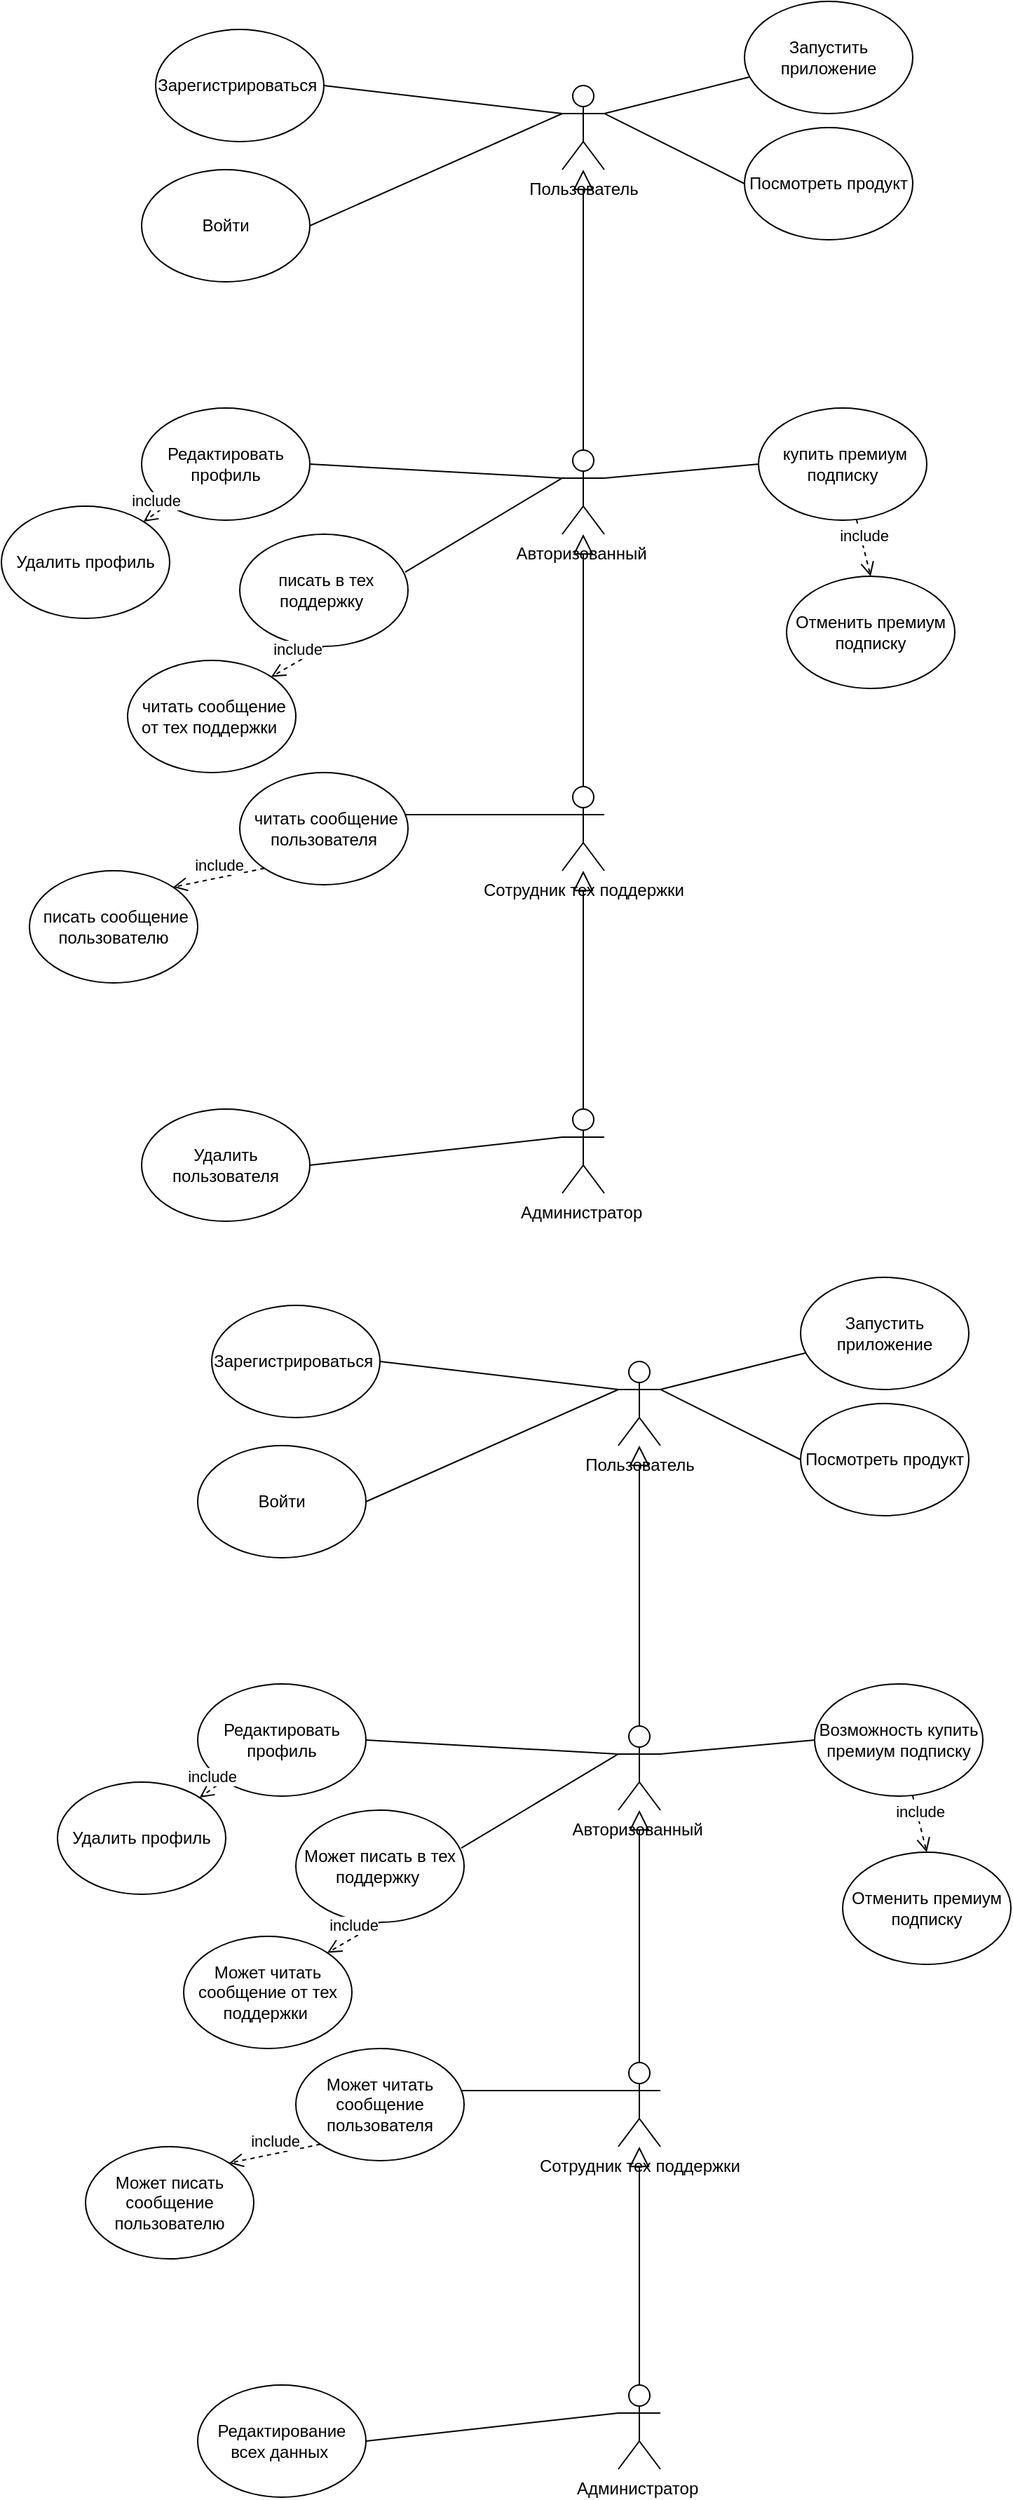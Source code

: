 <mxfile version="22.0.2" type="github">
  <diagram name="Страница — 1" id="S0ekJQ76ugPjxJWExmL1">
    <mxGraphModel dx="1002" dy="585" grid="1" gridSize="10" guides="1" tooltips="1" connect="1" arrows="1" fold="1" page="1" pageScale="1" pageWidth="827" pageHeight="1169" math="0" shadow="0">
      <root>
        <mxCell id="0" />
        <mxCell id="1" parent="0" />
        <mxCell id="cGE_5ViqhjNnYanDLGzq-1" value="Пользователь" style="shape=umlActor;verticalLabelPosition=bottom;verticalAlign=top;html=1;outlineConnect=0;" parent="1" vertex="1">
          <mxGeometry x="430" y="60" width="30" height="60" as="geometry" />
        </mxCell>
        <mxCell id="cGE_5ViqhjNnYanDLGzq-2" value="Авторизованный&amp;nbsp;&lt;br&gt;" style="shape=umlActor;verticalLabelPosition=bottom;verticalAlign=top;html=1;outlineConnect=0;" parent="1" vertex="1">
          <mxGeometry x="430" y="320" width="30" height="60" as="geometry" />
        </mxCell>
        <mxCell id="cGE_5ViqhjNnYanDLGzq-4" value="Сотрудник тех поддержки&lt;br&gt;&amp;nbsp;" style="shape=umlActor;verticalLabelPosition=bottom;verticalAlign=top;html=1;outlineConnect=0;" parent="1" vertex="1">
          <mxGeometry x="430" y="560" width="30" height="60" as="geometry" />
        </mxCell>
        <mxCell id="cGE_5ViqhjNnYanDLGzq-5" value="Администратор&amp;nbsp;" style="shape=umlActor;verticalLabelPosition=bottom;verticalAlign=top;html=1;outlineConnect=0;" parent="1" vertex="1">
          <mxGeometry x="430" y="790" width="30" height="60" as="geometry" />
        </mxCell>
        <mxCell id="cGE_5ViqhjNnYanDLGzq-6" value="Зарегистрироваться&amp;nbsp;" style="ellipse;whiteSpace=wrap;html=1;" parent="1" vertex="1">
          <mxGeometry x="140" y="20" width="120" height="80" as="geometry" />
        </mxCell>
        <mxCell id="cGE_5ViqhjNnYanDLGzq-7" value="Войти" style="ellipse;whiteSpace=wrap;html=1;" parent="1" vertex="1">
          <mxGeometry x="130" y="120" width="120" height="80" as="geometry" />
        </mxCell>
        <mxCell id="cGE_5ViqhjNnYanDLGzq-8" value="" style="endArrow=none;html=1;rounded=0;entryX=0;entryY=0.5;entryDx=0;entryDy=0;exitX=1;exitY=0.333;exitDx=0;exitDy=0;exitPerimeter=0;" parent="1" source="cGE_5ViqhjNnYanDLGzq-1" target="cGE_5ViqhjNnYanDLGzq-13" edge="1">
          <mxGeometry width="50" height="50" relative="1" as="geometry">
            <mxPoint x="470" y="80" as="sourcePoint" />
            <mxPoint x="440" y="280" as="targetPoint" />
            <Array as="points" />
          </mxGeometry>
        </mxCell>
        <mxCell id="cGE_5ViqhjNnYanDLGzq-9" value="" style="endArrow=none;html=1;rounded=0;exitX=1;exitY=0.333;exitDx=0;exitDy=0;exitPerimeter=0;" parent="1" source="cGE_5ViqhjNnYanDLGzq-1" target="cGE_5ViqhjNnYanDLGzq-12" edge="1">
          <mxGeometry width="50" height="50" relative="1" as="geometry">
            <mxPoint x="480" y="90" as="sourcePoint" />
            <mxPoint x="530" y="40" as="targetPoint" />
          </mxGeometry>
        </mxCell>
        <mxCell id="cGE_5ViqhjNnYanDLGzq-10" value="" style="endArrow=none;html=1;rounded=0;entryX=0;entryY=0.333;entryDx=0;entryDy=0;entryPerimeter=0;exitX=1;exitY=0.5;exitDx=0;exitDy=0;" parent="1" source="cGE_5ViqhjNnYanDLGzq-6" target="cGE_5ViqhjNnYanDLGzq-1" edge="1">
          <mxGeometry width="50" height="50" relative="1" as="geometry">
            <mxPoint x="290" y="120" as="sourcePoint" />
            <mxPoint x="340" y="70" as="targetPoint" />
          </mxGeometry>
        </mxCell>
        <mxCell id="cGE_5ViqhjNnYanDLGzq-11" value="" style="endArrow=none;html=1;rounded=0;exitX=1;exitY=0.5;exitDx=0;exitDy=0;" parent="1" source="cGE_5ViqhjNnYanDLGzq-7" edge="1">
          <mxGeometry width="50" height="50" relative="1" as="geometry">
            <mxPoint x="270" y="210" as="sourcePoint" />
            <mxPoint x="430" y="80" as="targetPoint" />
          </mxGeometry>
        </mxCell>
        <mxCell id="cGE_5ViqhjNnYanDLGzq-12" value="Запустить приложение" style="ellipse;whiteSpace=wrap;html=1;" parent="1" vertex="1">
          <mxGeometry x="560" width="120" height="80" as="geometry" />
        </mxCell>
        <mxCell id="cGE_5ViqhjNnYanDLGzq-13" value="Посмотреть продукт" style="ellipse;whiteSpace=wrap;html=1;" parent="1" vertex="1">
          <mxGeometry x="560" y="90" width="120" height="80" as="geometry" />
        </mxCell>
        <mxCell id="cGE_5ViqhjNnYanDLGzq-16" value="" style="endArrow=block;dashed=0;endFill=0;endSize=12;html=1;rounded=0;exitX=0.5;exitY=0;exitDx=0;exitDy=0;exitPerimeter=0;" parent="1" source="cGE_5ViqhjNnYanDLGzq-2" target="cGE_5ViqhjNnYanDLGzq-1" edge="1">
          <mxGeometry width="160" relative="1" as="geometry">
            <mxPoint x="340" y="280" as="sourcePoint" />
            <mxPoint x="480" y="170" as="targetPoint" />
          </mxGeometry>
        </mxCell>
        <mxCell id="cGE_5ViqhjNnYanDLGzq-17" value="" style="endArrow=block;dashed=0;endFill=0;endSize=12;html=1;rounded=0;exitX=0.5;exitY=0;exitDx=0;exitDy=0;exitPerimeter=0;" parent="1" source="cGE_5ViqhjNnYanDLGzq-4" target="cGE_5ViqhjNnYanDLGzq-2" edge="1">
          <mxGeometry width="160" relative="1" as="geometry">
            <mxPoint x="454" y="530" as="sourcePoint" />
            <mxPoint x="453.542" y="400" as="targetPoint" />
          </mxGeometry>
        </mxCell>
        <mxCell id="cGE_5ViqhjNnYanDLGzq-18" value="Редактировать профиль" style="ellipse;whiteSpace=wrap;html=1;" parent="1" vertex="1">
          <mxGeometry x="130" y="290" width="120" height="80" as="geometry" />
        </mxCell>
        <mxCell id="cGE_5ViqhjNnYanDLGzq-19" value="" style="endArrow=none;html=1;rounded=0;entryX=0;entryY=0.333;entryDx=0;entryDy=0;entryPerimeter=0;exitX=1;exitY=0.5;exitDx=0;exitDy=0;" parent="1" source="cGE_5ViqhjNnYanDLGzq-18" target="cGE_5ViqhjNnYanDLGzq-2" edge="1">
          <mxGeometry width="50" height="50" relative="1" as="geometry">
            <mxPoint x="360" y="310" as="sourcePoint" />
            <mxPoint x="410" y="260" as="targetPoint" />
          </mxGeometry>
        </mxCell>
        <mxCell id="cGE_5ViqhjNnYanDLGzq-20" value="Удалить профиль" style="ellipse;whiteSpace=wrap;html=1;" parent="1" vertex="1">
          <mxGeometry x="30" y="360" width="120" height="80" as="geometry" />
        </mxCell>
        <mxCell id="cGE_5ViqhjNnYanDLGzq-21" value="include" style="html=1;verticalAlign=bottom;endArrow=open;dashed=1;endSize=8;curved=0;rounded=0;" parent="1" source="cGE_5ViqhjNnYanDLGzq-18" target="cGE_5ViqhjNnYanDLGzq-20" edge="1">
          <mxGeometry relative="1" as="geometry">
            <mxPoint x="330" y="410" as="sourcePoint" />
            <mxPoint x="250" y="410" as="targetPoint" />
          </mxGeometry>
        </mxCell>
        <mxCell id="cGE_5ViqhjNnYanDLGzq-22" value="&amp;nbsp;купить премиум подписку" style="ellipse;whiteSpace=wrap;html=1;" parent="1" vertex="1">
          <mxGeometry x="570" y="290" width="120" height="80" as="geometry" />
        </mxCell>
        <mxCell id="cGE_5ViqhjNnYanDLGzq-23" value="" style="endArrow=none;html=1;rounded=0;entryX=0;entryY=0.5;entryDx=0;entryDy=0;exitX=1;exitY=0.333;exitDx=0;exitDy=0;exitPerimeter=0;" parent="1" source="cGE_5ViqhjNnYanDLGzq-2" target="cGE_5ViqhjNnYanDLGzq-22" edge="1">
          <mxGeometry width="50" height="50" relative="1" as="geometry">
            <mxPoint x="460" y="350" as="sourcePoint" />
            <mxPoint x="510" y="300" as="targetPoint" />
          </mxGeometry>
        </mxCell>
        <mxCell id="BRPn3-0SCnc0s2iGvoGP-1" value="Отменить премиум подписку" style="ellipse;whiteSpace=wrap;html=1;" parent="1" vertex="1">
          <mxGeometry x="590" y="410" width="120" height="80" as="geometry" />
        </mxCell>
        <mxCell id="BRPn3-0SCnc0s2iGvoGP-3" value="include" style="html=1;verticalAlign=bottom;endArrow=open;dashed=1;endSize=8;curved=0;rounded=0;entryX=0.5;entryY=0;entryDx=0;entryDy=0;" parent="1" source="cGE_5ViqhjNnYanDLGzq-22" target="BRPn3-0SCnc0s2iGvoGP-1" edge="1">
          <mxGeometry relative="1" as="geometry">
            <mxPoint x="600" y="409" as="sourcePoint" />
            <mxPoint x="520" y="409" as="targetPoint" />
          </mxGeometry>
        </mxCell>
        <mxCell id="BRPn3-0SCnc0s2iGvoGP-5" value="" style="endArrow=block;dashed=0;endFill=0;endSize=12;html=1;rounded=0;exitX=0.5;exitY=0;exitDx=0;exitDy=0;exitPerimeter=0;" parent="1" source="cGE_5ViqhjNnYanDLGzq-5" target="cGE_5ViqhjNnYanDLGzq-4" edge="1">
          <mxGeometry width="160" relative="1" as="geometry">
            <mxPoint x="338.83" y="730" as="sourcePoint" />
            <mxPoint x="450" y="660" as="targetPoint" />
          </mxGeometry>
        </mxCell>
        <mxCell id="BRPn3-0SCnc0s2iGvoGP-7" value="&amp;nbsp;читать сообщение от тех поддержки&amp;nbsp;" style="ellipse;whiteSpace=wrap;html=1;" parent="1" vertex="1">
          <mxGeometry x="120" y="470" width="120" height="80" as="geometry" />
        </mxCell>
        <mxCell id="BRPn3-0SCnc0s2iGvoGP-8" value="&amp;nbsp;писать в тех поддержку&amp;nbsp;" style="ellipse;whiteSpace=wrap;html=1;" parent="1" vertex="1">
          <mxGeometry x="200" y="380" width="120" height="80" as="geometry" />
        </mxCell>
        <mxCell id="BRPn3-0SCnc0s2iGvoGP-9" value="" style="endArrow=none;html=1;rounded=0;exitX=0.983;exitY=0.338;exitDx=0;exitDy=0;exitPerimeter=0;entryX=0;entryY=0.333;entryDx=0;entryDy=0;entryPerimeter=0;" parent="1" source="BRPn3-0SCnc0s2iGvoGP-8" target="cGE_5ViqhjNnYanDLGzq-2" edge="1">
          <mxGeometry width="50" height="50" relative="1" as="geometry">
            <mxPoint x="310" y="410" as="sourcePoint" />
            <mxPoint x="410" y="340" as="targetPoint" />
          </mxGeometry>
        </mxCell>
        <mxCell id="BRPn3-0SCnc0s2iGvoGP-10" value="include" style="html=1;verticalAlign=bottom;endArrow=open;dashed=1;endSize=8;curved=0;rounded=0;exitX=0.5;exitY=1;exitDx=0;exitDy=0;entryX=1;entryY=0;entryDx=0;entryDy=0;" parent="1" source="BRPn3-0SCnc0s2iGvoGP-8" target="BRPn3-0SCnc0s2iGvoGP-7" edge="1">
          <mxGeometry relative="1" as="geometry">
            <mxPoint x="350" y="490" as="sourcePoint" />
            <mxPoint x="270" y="490" as="targetPoint" />
            <Array as="points" />
          </mxGeometry>
        </mxCell>
        <mxCell id="BRPn3-0SCnc0s2iGvoGP-11" value="&amp;nbsp;писать сообщение пользователю" style="ellipse;whiteSpace=wrap;html=1;" parent="1" vertex="1">
          <mxGeometry x="50" y="620" width="120" height="80" as="geometry" />
        </mxCell>
        <mxCell id="BRPn3-0SCnc0s2iGvoGP-12" value="&amp;nbsp;читать сообщение пользователя" style="ellipse;whiteSpace=wrap;html=1;" parent="1" vertex="1">
          <mxGeometry x="200" y="550" width="120" height="80" as="geometry" />
        </mxCell>
        <mxCell id="BRPn3-0SCnc0s2iGvoGP-13" value="" style="endArrow=none;html=1;rounded=0;exitX=0.983;exitY=0.375;exitDx=0;exitDy=0;exitPerimeter=0;entryX=0;entryY=0.333;entryDx=0;entryDy=0;entryPerimeter=0;" parent="1" source="BRPn3-0SCnc0s2iGvoGP-12" target="cGE_5ViqhjNnYanDLGzq-4" edge="1">
          <mxGeometry width="50" height="50" relative="1" as="geometry">
            <mxPoint x="380" y="620" as="sourcePoint" />
            <mxPoint x="430" y="570" as="targetPoint" />
          </mxGeometry>
        </mxCell>
        <mxCell id="BRPn3-0SCnc0s2iGvoGP-15" value="include" style="html=1;verticalAlign=bottom;endArrow=open;dashed=1;endSize=8;curved=0;rounded=0;exitX=0;exitY=1;exitDx=0;exitDy=0;entryX=1;entryY=0;entryDx=0;entryDy=0;" parent="1" source="BRPn3-0SCnc0s2iGvoGP-12" target="BRPn3-0SCnc0s2iGvoGP-11" edge="1">
          <mxGeometry relative="1" as="geometry">
            <mxPoint x="350" y="690" as="sourcePoint" />
            <mxPoint x="270" y="690" as="targetPoint" />
          </mxGeometry>
        </mxCell>
        <mxCell id="BRPn3-0SCnc0s2iGvoGP-16" value="Удалить пользователя" style="ellipse;whiteSpace=wrap;html=1;" parent="1" vertex="1">
          <mxGeometry x="130" y="790" width="120" height="80" as="geometry" />
        </mxCell>
        <mxCell id="BRPn3-0SCnc0s2iGvoGP-17" value="" style="endArrow=none;html=1;rounded=0;entryX=0;entryY=0.333;entryDx=0;entryDy=0;entryPerimeter=0;exitX=1;exitY=0.5;exitDx=0;exitDy=0;" parent="1" source="BRPn3-0SCnc0s2iGvoGP-16" target="cGE_5ViqhjNnYanDLGzq-5" edge="1">
          <mxGeometry width="50" height="50" relative="1" as="geometry">
            <mxPoint x="280" y="850" as="sourcePoint" />
            <mxPoint x="330" y="800" as="targetPoint" />
          </mxGeometry>
        </mxCell>
        <mxCell id="3onVsHD3ma390GfmTJ0h-1" value="Пользователь" style="shape=umlActor;verticalLabelPosition=bottom;verticalAlign=top;html=1;outlineConnect=0;" vertex="1" parent="1">
          <mxGeometry x="470" y="970" width="30" height="60" as="geometry" />
        </mxCell>
        <mxCell id="3onVsHD3ma390GfmTJ0h-2" value="Авторизованный&amp;nbsp;&lt;br&gt;" style="shape=umlActor;verticalLabelPosition=bottom;verticalAlign=top;html=1;outlineConnect=0;" vertex="1" parent="1">
          <mxGeometry x="470" y="1230" width="30" height="60" as="geometry" />
        </mxCell>
        <mxCell id="3onVsHD3ma390GfmTJ0h-3" value="Сотрудник тех поддержки&lt;br&gt;&amp;nbsp;" style="shape=umlActor;verticalLabelPosition=bottom;verticalAlign=top;html=1;outlineConnect=0;" vertex="1" parent="1">
          <mxGeometry x="470" y="1470" width="30" height="60" as="geometry" />
        </mxCell>
        <mxCell id="3onVsHD3ma390GfmTJ0h-4" value="Администратор&amp;nbsp;" style="shape=umlActor;verticalLabelPosition=bottom;verticalAlign=top;html=1;outlineConnect=0;" vertex="1" parent="1">
          <mxGeometry x="470" y="1700" width="30" height="60" as="geometry" />
        </mxCell>
        <mxCell id="3onVsHD3ma390GfmTJ0h-5" value="Зарегистрироваться&amp;nbsp;" style="ellipse;whiteSpace=wrap;html=1;" vertex="1" parent="1">
          <mxGeometry x="180" y="930" width="120" height="80" as="geometry" />
        </mxCell>
        <mxCell id="3onVsHD3ma390GfmTJ0h-6" value="Войти" style="ellipse;whiteSpace=wrap;html=1;" vertex="1" parent="1">
          <mxGeometry x="170" y="1030" width="120" height="80" as="geometry" />
        </mxCell>
        <mxCell id="3onVsHD3ma390GfmTJ0h-7" value="" style="endArrow=none;html=1;rounded=0;entryX=0;entryY=0.5;entryDx=0;entryDy=0;exitX=1;exitY=0.333;exitDx=0;exitDy=0;exitPerimeter=0;" edge="1" parent="1" source="3onVsHD3ma390GfmTJ0h-1" target="3onVsHD3ma390GfmTJ0h-12">
          <mxGeometry width="50" height="50" relative="1" as="geometry">
            <mxPoint x="510" y="990" as="sourcePoint" />
            <mxPoint x="480" y="1190" as="targetPoint" />
            <Array as="points" />
          </mxGeometry>
        </mxCell>
        <mxCell id="3onVsHD3ma390GfmTJ0h-8" value="" style="endArrow=none;html=1;rounded=0;exitX=1;exitY=0.333;exitDx=0;exitDy=0;exitPerimeter=0;" edge="1" parent="1" source="3onVsHD3ma390GfmTJ0h-1" target="3onVsHD3ma390GfmTJ0h-11">
          <mxGeometry width="50" height="50" relative="1" as="geometry">
            <mxPoint x="520" y="1000" as="sourcePoint" />
            <mxPoint x="570" y="950" as="targetPoint" />
          </mxGeometry>
        </mxCell>
        <mxCell id="3onVsHD3ma390GfmTJ0h-9" value="" style="endArrow=none;html=1;rounded=0;entryX=0;entryY=0.333;entryDx=0;entryDy=0;entryPerimeter=0;exitX=1;exitY=0.5;exitDx=0;exitDy=0;" edge="1" parent="1" source="3onVsHD3ma390GfmTJ0h-5" target="3onVsHD3ma390GfmTJ0h-1">
          <mxGeometry width="50" height="50" relative="1" as="geometry">
            <mxPoint x="330" y="1030" as="sourcePoint" />
            <mxPoint x="380" y="980" as="targetPoint" />
          </mxGeometry>
        </mxCell>
        <mxCell id="3onVsHD3ma390GfmTJ0h-10" value="" style="endArrow=none;html=1;rounded=0;exitX=1;exitY=0.5;exitDx=0;exitDy=0;" edge="1" parent="1" source="3onVsHD3ma390GfmTJ0h-6">
          <mxGeometry width="50" height="50" relative="1" as="geometry">
            <mxPoint x="310" y="1120" as="sourcePoint" />
            <mxPoint x="470" y="990" as="targetPoint" />
          </mxGeometry>
        </mxCell>
        <mxCell id="3onVsHD3ma390GfmTJ0h-11" value="Запустить приложение" style="ellipse;whiteSpace=wrap;html=1;" vertex="1" parent="1">
          <mxGeometry x="600" y="910" width="120" height="80" as="geometry" />
        </mxCell>
        <mxCell id="3onVsHD3ma390GfmTJ0h-12" value="Посмотреть продукт" style="ellipse;whiteSpace=wrap;html=1;" vertex="1" parent="1">
          <mxGeometry x="600" y="1000" width="120" height="80" as="geometry" />
        </mxCell>
        <mxCell id="3onVsHD3ma390GfmTJ0h-13" value="" style="endArrow=block;dashed=0;endFill=0;endSize=12;html=1;rounded=0;exitX=0.5;exitY=0;exitDx=0;exitDy=0;exitPerimeter=0;" edge="1" parent="1" source="3onVsHD3ma390GfmTJ0h-2" target="3onVsHD3ma390GfmTJ0h-1">
          <mxGeometry width="160" relative="1" as="geometry">
            <mxPoint x="380" y="1190" as="sourcePoint" />
            <mxPoint x="520" y="1080" as="targetPoint" />
          </mxGeometry>
        </mxCell>
        <mxCell id="3onVsHD3ma390GfmTJ0h-14" value="" style="endArrow=block;dashed=0;endFill=0;endSize=12;html=1;rounded=0;exitX=0.5;exitY=0;exitDx=0;exitDy=0;exitPerimeter=0;" edge="1" parent="1" source="3onVsHD3ma390GfmTJ0h-3" target="3onVsHD3ma390GfmTJ0h-2">
          <mxGeometry width="160" relative="1" as="geometry">
            <mxPoint x="494" y="1440" as="sourcePoint" />
            <mxPoint x="493.542" y="1310" as="targetPoint" />
          </mxGeometry>
        </mxCell>
        <mxCell id="3onVsHD3ma390GfmTJ0h-15" value="Редактировать профиль" style="ellipse;whiteSpace=wrap;html=1;" vertex="1" parent="1">
          <mxGeometry x="170" y="1200" width="120" height="80" as="geometry" />
        </mxCell>
        <mxCell id="3onVsHD3ma390GfmTJ0h-16" value="" style="endArrow=none;html=1;rounded=0;entryX=0;entryY=0.333;entryDx=0;entryDy=0;entryPerimeter=0;exitX=1;exitY=0.5;exitDx=0;exitDy=0;" edge="1" parent="1" source="3onVsHD3ma390GfmTJ0h-15" target="3onVsHD3ma390GfmTJ0h-2">
          <mxGeometry width="50" height="50" relative="1" as="geometry">
            <mxPoint x="400" y="1220" as="sourcePoint" />
            <mxPoint x="450" y="1170" as="targetPoint" />
          </mxGeometry>
        </mxCell>
        <mxCell id="3onVsHD3ma390GfmTJ0h-17" value="Удалить профиль" style="ellipse;whiteSpace=wrap;html=1;" vertex="1" parent="1">
          <mxGeometry x="70" y="1270" width="120" height="80" as="geometry" />
        </mxCell>
        <mxCell id="3onVsHD3ma390GfmTJ0h-18" value="include" style="html=1;verticalAlign=bottom;endArrow=open;dashed=1;endSize=8;curved=0;rounded=0;" edge="1" parent="1" source="3onVsHD3ma390GfmTJ0h-15" target="3onVsHD3ma390GfmTJ0h-17">
          <mxGeometry relative="1" as="geometry">
            <mxPoint x="370" y="1320" as="sourcePoint" />
            <mxPoint x="290" y="1320" as="targetPoint" />
          </mxGeometry>
        </mxCell>
        <mxCell id="3onVsHD3ma390GfmTJ0h-19" value="Возможность купить премиум подписку" style="ellipse;whiteSpace=wrap;html=1;" vertex="1" parent="1">
          <mxGeometry x="610" y="1200" width="120" height="80" as="geometry" />
        </mxCell>
        <mxCell id="3onVsHD3ma390GfmTJ0h-20" value="" style="endArrow=none;html=1;rounded=0;entryX=0;entryY=0.5;entryDx=0;entryDy=0;exitX=1;exitY=0.333;exitDx=0;exitDy=0;exitPerimeter=0;" edge="1" parent="1" source="3onVsHD3ma390GfmTJ0h-2" target="3onVsHD3ma390GfmTJ0h-19">
          <mxGeometry width="50" height="50" relative="1" as="geometry">
            <mxPoint x="500" y="1260" as="sourcePoint" />
            <mxPoint x="550" y="1210" as="targetPoint" />
          </mxGeometry>
        </mxCell>
        <mxCell id="3onVsHD3ma390GfmTJ0h-21" value="Отменить премиум подписку" style="ellipse;whiteSpace=wrap;html=1;" vertex="1" parent="1">
          <mxGeometry x="630" y="1320" width="120" height="80" as="geometry" />
        </mxCell>
        <mxCell id="3onVsHD3ma390GfmTJ0h-22" value="include" style="html=1;verticalAlign=bottom;endArrow=open;dashed=1;endSize=8;curved=0;rounded=0;entryX=0.5;entryY=0;entryDx=0;entryDy=0;" edge="1" parent="1" source="3onVsHD3ma390GfmTJ0h-19" target="3onVsHD3ma390GfmTJ0h-21">
          <mxGeometry relative="1" as="geometry">
            <mxPoint x="640" y="1319" as="sourcePoint" />
            <mxPoint x="560" y="1319" as="targetPoint" />
          </mxGeometry>
        </mxCell>
        <mxCell id="3onVsHD3ma390GfmTJ0h-23" value="" style="endArrow=block;dashed=0;endFill=0;endSize=12;html=1;rounded=0;exitX=0.5;exitY=0;exitDx=0;exitDy=0;exitPerimeter=0;" edge="1" parent="1" source="3onVsHD3ma390GfmTJ0h-4" target="3onVsHD3ma390GfmTJ0h-3">
          <mxGeometry width="160" relative="1" as="geometry">
            <mxPoint x="378.83" y="1640" as="sourcePoint" />
            <mxPoint x="490" y="1570" as="targetPoint" />
          </mxGeometry>
        </mxCell>
        <mxCell id="3onVsHD3ma390GfmTJ0h-24" value="Может читать сообщение от тех поддержки&amp;nbsp;" style="ellipse;whiteSpace=wrap;html=1;" vertex="1" parent="1">
          <mxGeometry x="160" y="1380" width="120" height="80" as="geometry" />
        </mxCell>
        <mxCell id="3onVsHD3ma390GfmTJ0h-25" value="Может писать в тех поддержку&amp;nbsp;" style="ellipse;whiteSpace=wrap;html=1;" vertex="1" parent="1">
          <mxGeometry x="240" y="1290" width="120" height="80" as="geometry" />
        </mxCell>
        <mxCell id="3onVsHD3ma390GfmTJ0h-26" value="" style="endArrow=none;html=1;rounded=0;exitX=0.983;exitY=0.338;exitDx=0;exitDy=0;exitPerimeter=0;entryX=0;entryY=0.333;entryDx=0;entryDy=0;entryPerimeter=0;" edge="1" parent="1" source="3onVsHD3ma390GfmTJ0h-25" target="3onVsHD3ma390GfmTJ0h-2">
          <mxGeometry width="50" height="50" relative="1" as="geometry">
            <mxPoint x="350" y="1320" as="sourcePoint" />
            <mxPoint x="450" y="1250" as="targetPoint" />
          </mxGeometry>
        </mxCell>
        <mxCell id="3onVsHD3ma390GfmTJ0h-27" value="include" style="html=1;verticalAlign=bottom;endArrow=open;dashed=1;endSize=8;curved=0;rounded=0;exitX=0.5;exitY=1;exitDx=0;exitDy=0;entryX=1;entryY=0;entryDx=0;entryDy=0;" edge="1" parent="1" source="3onVsHD3ma390GfmTJ0h-25" target="3onVsHD3ma390GfmTJ0h-24">
          <mxGeometry relative="1" as="geometry">
            <mxPoint x="390" y="1400" as="sourcePoint" />
            <mxPoint x="310" y="1400" as="targetPoint" />
            <Array as="points" />
          </mxGeometry>
        </mxCell>
        <mxCell id="3onVsHD3ma390GfmTJ0h-28" value="Может писать сообщение пользователю" style="ellipse;whiteSpace=wrap;html=1;" vertex="1" parent="1">
          <mxGeometry x="90" y="1530" width="120" height="80" as="geometry" />
        </mxCell>
        <mxCell id="3onVsHD3ma390GfmTJ0h-29" value="Может читать сообщение пользователя" style="ellipse;whiteSpace=wrap;html=1;" vertex="1" parent="1">
          <mxGeometry x="240" y="1460" width="120" height="80" as="geometry" />
        </mxCell>
        <mxCell id="3onVsHD3ma390GfmTJ0h-30" value="" style="endArrow=none;html=1;rounded=0;exitX=0.983;exitY=0.375;exitDx=0;exitDy=0;exitPerimeter=0;entryX=0;entryY=0.333;entryDx=0;entryDy=0;entryPerimeter=0;" edge="1" parent="1" source="3onVsHD3ma390GfmTJ0h-29" target="3onVsHD3ma390GfmTJ0h-3">
          <mxGeometry width="50" height="50" relative="1" as="geometry">
            <mxPoint x="420" y="1530" as="sourcePoint" />
            <mxPoint x="470" y="1480" as="targetPoint" />
          </mxGeometry>
        </mxCell>
        <mxCell id="3onVsHD3ma390GfmTJ0h-31" value="include" style="html=1;verticalAlign=bottom;endArrow=open;dashed=1;endSize=8;curved=0;rounded=0;exitX=0;exitY=1;exitDx=0;exitDy=0;entryX=1;entryY=0;entryDx=0;entryDy=0;" edge="1" parent="1" source="3onVsHD3ma390GfmTJ0h-29" target="3onVsHD3ma390GfmTJ0h-28">
          <mxGeometry relative="1" as="geometry">
            <mxPoint x="390" y="1600" as="sourcePoint" />
            <mxPoint x="310" y="1600" as="targetPoint" />
          </mxGeometry>
        </mxCell>
        <mxCell id="3onVsHD3ma390GfmTJ0h-32" value="Редактирование всех данных&amp;nbsp;" style="ellipse;whiteSpace=wrap;html=1;" vertex="1" parent="1">
          <mxGeometry x="170" y="1700" width="120" height="80" as="geometry" />
        </mxCell>
        <mxCell id="3onVsHD3ma390GfmTJ0h-33" value="" style="endArrow=none;html=1;rounded=0;entryX=0;entryY=0.333;entryDx=0;entryDy=0;entryPerimeter=0;exitX=1;exitY=0.5;exitDx=0;exitDy=0;" edge="1" parent="1" source="3onVsHD3ma390GfmTJ0h-32" target="3onVsHD3ma390GfmTJ0h-4">
          <mxGeometry width="50" height="50" relative="1" as="geometry">
            <mxPoint x="320" y="1760" as="sourcePoint" />
            <mxPoint x="370" y="1710" as="targetPoint" />
          </mxGeometry>
        </mxCell>
      </root>
    </mxGraphModel>
  </diagram>
</mxfile>
